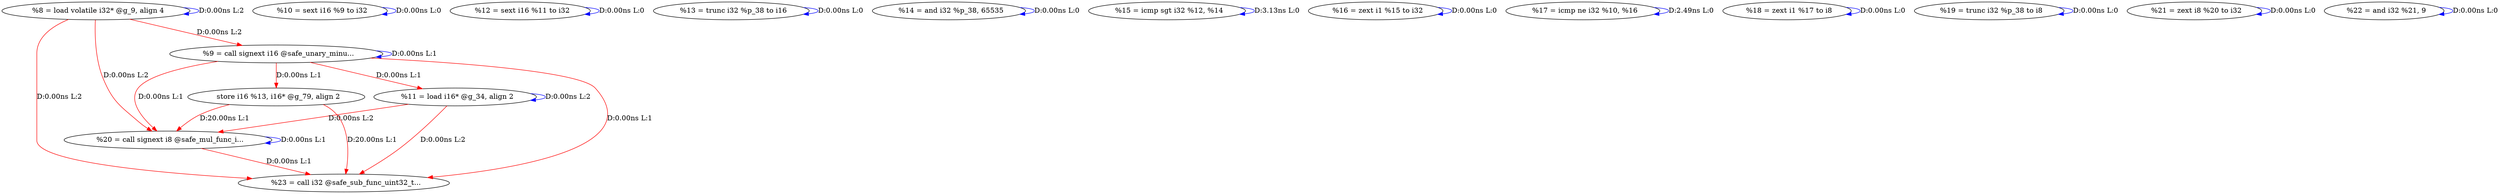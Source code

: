 digraph {
Node0x2dc20a0[label="  %8 = load volatile i32* @g_9, align 4"];
Node0x2dc20a0 -> Node0x2dc20a0[label="D:0.00ns L:2",color=blue];
Node0x2dc2180[label="  %9 = call signext i16 @safe_unary_minu..."];
Node0x2dc20a0 -> Node0x2dc2180[label="D:0.00ns L:2",color=red];
Node0x2dc2c00[label="  %20 = call signext i8 @safe_mul_func_i..."];
Node0x2dc20a0 -> Node0x2dc2c00[label="D:0.00ns L:2",color=red];
Node0x2da27f0[label="  %23 = call i32 @safe_sub_func_uint32_t..."];
Node0x2dc20a0 -> Node0x2da27f0[label="D:0.00ns L:2",color=red];
Node0x2dc2180 -> Node0x2dc2180[label="D:0.00ns L:1",color=blue];
Node0x2dc2340[label="  %11 = load i16* @g_34, align 2"];
Node0x2dc2180 -> Node0x2dc2340[label="D:0.00ns L:1",color=red];
Node0x2dc25e0[label="  store i16 %13, i16* @g_79, align 2"];
Node0x2dc2180 -> Node0x2dc25e0[label="D:0.00ns L:1",color=red];
Node0x2dc2180 -> Node0x2dc2c00[label="D:0.00ns L:1",color=red];
Node0x2dc2180 -> Node0x2da27f0[label="D:0.00ns L:1",color=red];
Node0x2dc2260[label="  %10 = sext i16 %9 to i32"];
Node0x2dc2260 -> Node0x2dc2260[label="D:0.00ns L:0",color=blue];
Node0x2dc2340 -> Node0x2dc2340[label="D:0.00ns L:2",color=blue];
Node0x2dc2340 -> Node0x2dc2c00[label="D:0.00ns L:2",color=red];
Node0x2dc2340 -> Node0x2da27f0[label="D:0.00ns L:2",color=red];
Node0x2dc2420[label="  %12 = sext i16 %11 to i32"];
Node0x2dc2420 -> Node0x2dc2420[label="D:0.00ns L:0",color=blue];
Node0x2dc2500[label="  %13 = trunc i32 %p_38 to i16"];
Node0x2dc2500 -> Node0x2dc2500[label="D:0.00ns L:0",color=blue];
Node0x2dc25e0 -> Node0x2dc2c00[label="D:20.00ns L:1",color=red];
Node0x2dc25e0 -> Node0x2da27f0[label="D:20.00ns L:1",color=red];
Node0x2dc26c0[label="  %14 = and i32 %p_38, 65535"];
Node0x2dc26c0 -> Node0x2dc26c0[label="D:0.00ns L:0",color=blue];
Node0x2dc27a0[label="  %15 = icmp sgt i32 %12, %14"];
Node0x2dc27a0 -> Node0x2dc27a0[label="D:3.13ns L:0",color=blue];
Node0x2dc2880[label="  %16 = zext i1 %15 to i32"];
Node0x2dc2880 -> Node0x2dc2880[label="D:0.00ns L:0",color=blue];
Node0x2dc2960[label="  %17 = icmp ne i32 %10, %16"];
Node0x2dc2960 -> Node0x2dc2960[label="D:2.49ns L:0",color=blue];
Node0x2dc2a40[label="  %18 = zext i1 %17 to i8"];
Node0x2dc2a40 -> Node0x2dc2a40[label="D:0.00ns L:0",color=blue];
Node0x2dc2b20[label="  %19 = trunc i32 %p_38 to i8"];
Node0x2dc2b20 -> Node0x2dc2b20[label="D:0.00ns L:0",color=blue];
Node0x2dc2c00 -> Node0x2dc2c00[label="D:0.00ns L:1",color=blue];
Node0x2dc2c00 -> Node0x2da27f0[label="D:0.00ns L:1",color=red];
Node0x2dc2ce0[label="  %21 = zext i8 %20 to i32"];
Node0x2dc2ce0 -> Node0x2dc2ce0[label="D:0.00ns L:0",color=blue];
Node0x2da2710[label="  %22 = and i32 %21, 9"];
Node0x2da2710 -> Node0x2da2710[label="D:0.00ns L:0",color=blue];
}

